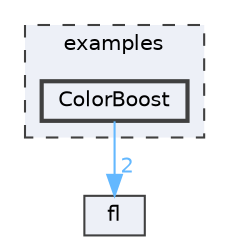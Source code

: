 digraph "/home/runner/work/FastLED/FastLED/examples/ColorBoost"
{
 // INTERACTIVE_SVG=YES
 // LATEX_PDF_SIZE
  bgcolor="transparent";
  edge [fontname=Helvetica,fontsize=10,labelfontname=Helvetica,labelfontsize=10];
  node [fontname=Helvetica,fontsize=10,shape=box,height=0.2,width=0.4];
  compound=true
  subgraph clusterdir_d28a4824dc47e487b107a5db32ef43c4 {
    graph [ bgcolor="#edf0f7", pencolor="grey25", label="examples", fontname=Helvetica,fontsize=10 style="filled,dashed", URL="dir_d28a4824dc47e487b107a5db32ef43c4.html",tooltip=""]
  dir_8d4d96ea4957caf0e920bb7a34204417 [label="ColorBoost", fillcolor="#edf0f7", color="grey25", style="filled,bold", URL="dir_8d4d96ea4957caf0e920bb7a34204417.html",tooltip=""];
  }
  dir_4d1829fa9bd13d7db71e765b2707b248 [label="fl", fillcolor="#edf0f7", color="grey25", style="filled", URL="dir_4d1829fa9bd13d7db71e765b2707b248.html",tooltip=""];
  dir_8d4d96ea4957caf0e920bb7a34204417->dir_4d1829fa9bd13d7db71e765b2707b248 [headlabel="2", labeldistance=1.5 headhref="dir_000020_000042.html" href="dir_000020_000042.html" color="steelblue1" fontcolor="steelblue1"];
}
